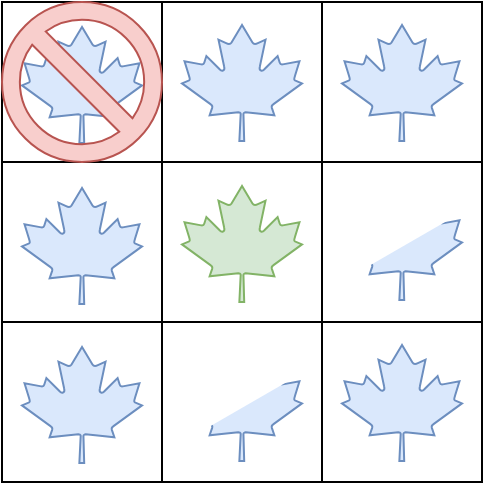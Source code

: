 <mxfile version="20.3.0" type="device"><diagram id="DVwVEZrvMw7yiLihRrlf" name="Page-1"><mxGraphModel dx="483" dy="298" grid="1" gridSize="10" guides="1" tooltips="1" connect="1" arrows="1" fold="1" page="1" pageScale="1" pageWidth="827" pageHeight="1169" math="0" shadow="0"><root><mxCell id="0"/><mxCell id="1" parent="0"/><mxCell id="dSlPVsA8lZX2Q1ULua-c-1" value="" style="whiteSpace=wrap;html=1;aspect=fixed;" parent="1" vertex="1"><mxGeometry x="240" y="160" width="80" height="80" as="geometry"/></mxCell><mxCell id="dSlPVsA8lZX2Q1ULua-c-11" value="" style="whiteSpace=wrap;html=1;aspect=fixed;" parent="1" vertex="1"><mxGeometry x="160" y="160" width="80" height="80" as="geometry"/></mxCell><mxCell id="dSlPVsA8lZX2Q1ULua-c-12" value="" style="whiteSpace=wrap;html=1;aspect=fixed;" parent="1" vertex="1"><mxGeometry x="320" y="160" width="80" height="80" as="geometry"/></mxCell><mxCell id="dSlPVsA8lZX2Q1ULua-c-13" value="" style="whiteSpace=wrap;html=1;aspect=fixed;" parent="1" vertex="1"><mxGeometry x="240" y="240" width="80" height="80" as="geometry"/></mxCell><mxCell id="dSlPVsA8lZX2Q1ULua-c-14" value="" style="whiteSpace=wrap;html=1;aspect=fixed;" parent="1" vertex="1"><mxGeometry x="160" y="240" width="80" height="80" as="geometry"/></mxCell><mxCell id="dSlPVsA8lZX2Q1ULua-c-15" value="" style="whiteSpace=wrap;html=1;aspect=fixed;" parent="1" vertex="1"><mxGeometry x="320" y="240" width="80" height="80" as="geometry"/></mxCell><mxCell id="dSlPVsA8lZX2Q1ULua-c-16" value="" style="whiteSpace=wrap;html=1;aspect=fixed;" parent="1" vertex="1"><mxGeometry x="240" y="320" width="80" height="80" as="geometry"/></mxCell><mxCell id="dSlPVsA8lZX2Q1ULua-c-17" value="" style="whiteSpace=wrap;html=1;aspect=fixed;" parent="1" vertex="1"><mxGeometry x="160" y="320" width="80" height="80" as="geometry"/></mxCell><mxCell id="dSlPVsA8lZX2Q1ULua-c-18" value="" style="whiteSpace=wrap;html=1;aspect=fixed;" parent="1" vertex="1"><mxGeometry x="320" y="320" width="80" height="80" as="geometry"/></mxCell><mxCell id="dSlPVsA8lZX2Q1ULua-c-29" value="" style="shape=mxgraph.signs.nature.maple_leaf;html=1;pointerEvents=1;fillColor=#dae8fc;strokeColor=#6c8ebf;verticalLabelPosition=bottom;verticalAlign=top;align=center;sketch=0;" parent="1" vertex="1"><mxGeometry x="330" y="251" width="60" height="58" as="geometry"/></mxCell><mxCell id="dSlPVsA8lZX2Q1ULua-c-30" value="" style="shape=mxgraph.signs.nature.maple_leaf;html=1;pointerEvents=1;fillColor=#dae8fc;strokeColor=#6c8ebf;verticalLabelPosition=bottom;verticalAlign=top;align=center;sketch=0;" parent="1" vertex="1"><mxGeometry x="170" y="253" width="60" height="58" as="geometry"/></mxCell><mxCell id="dSlPVsA8lZX2Q1ULua-c-31" value="" style="shape=mxgraph.signs.nature.maple_leaf;html=1;pointerEvents=1;fillColor=#d5e8d4;strokeColor=#82b366;verticalLabelPosition=bottom;verticalAlign=top;align=center;sketch=0;" parent="1" vertex="1"><mxGeometry x="250" y="252" width="60" height="58" as="geometry"/></mxCell><mxCell id="dSlPVsA8lZX2Q1ULua-c-32" value="" style="shape=mxgraph.signs.nature.maple_leaf;html=1;pointerEvents=1;fillColor=#dae8fc;strokeColor=#6c8ebf;verticalLabelPosition=bottom;verticalAlign=top;align=center;sketch=0;" parent="1" vertex="1"><mxGeometry x="330" y="171.5" width="60" height="58" as="geometry"/></mxCell><mxCell id="dSlPVsA8lZX2Q1ULua-c-33" value="" style="shape=mxgraph.signs.nature.maple_leaf;html=1;pointerEvents=1;fillColor=#dae8fc;strokeColor=#6c8ebf;verticalLabelPosition=bottom;verticalAlign=top;align=center;sketch=0;" parent="1" vertex="1"><mxGeometry x="170" y="172.5" width="60" height="58" as="geometry"/></mxCell><mxCell id="dSlPVsA8lZX2Q1ULua-c-34" value="" style="shape=mxgraph.signs.nature.maple_leaf;html=1;pointerEvents=1;fillColor=#dae8fc;strokeColor=#6c8ebf;verticalLabelPosition=bottom;verticalAlign=top;align=center;sketch=0;" parent="1" vertex="1"><mxGeometry x="250" y="171.5" width="60" height="58" as="geometry"/></mxCell><mxCell id="dSlPVsA8lZX2Q1ULua-c-35" value="" style="shape=mxgraph.signs.nature.maple_leaf;html=1;pointerEvents=1;fillColor=#dae8fc;strokeColor=#6c8ebf;verticalLabelPosition=bottom;verticalAlign=top;align=center;sketch=0;" parent="1" vertex="1"><mxGeometry x="330" y="331.5" width="60" height="58" as="geometry"/></mxCell><mxCell id="dSlPVsA8lZX2Q1ULua-c-36" value="" style="shape=mxgraph.signs.nature.maple_leaf;html=1;pointerEvents=1;fillColor=#dae8fc;strokeColor=#6c8ebf;verticalLabelPosition=bottom;verticalAlign=top;align=center;sketch=0;" parent="1" vertex="1"><mxGeometry x="170" y="332.5" width="60" height="58" as="geometry"/></mxCell><mxCell id="dSlPVsA8lZX2Q1ULua-c-37" value="" style="shape=mxgraph.signs.nature.maple_leaf;html=1;pointerEvents=1;fillColor=#dae8fc;strokeColor=#6c8ebf;verticalLabelPosition=bottom;verticalAlign=top;align=center;sketch=0;" parent="1" vertex="1"><mxGeometry x="250" y="331.5" width="60" height="58" as="geometry"/></mxCell><mxCell id="dSlPVsA8lZX2Q1ULua-c-38" value="" style="shape=mxgraph.signs.safety.no;html=1;pointerEvents=1;fillColor=#f8cecc;strokeColor=#b85450;verticalLabelPosition=bottom;verticalAlign=top;align=center;sketch=0;" parent="1" vertex="1"><mxGeometry x="160" y="160" width="80" height="80" as="geometry"/></mxCell><mxCell id="uY5cvVULMQJ5ewLRaGFq-6" value="" style="rounded=1;whiteSpace=wrap;html=1;rotation=-30;strokeColor=none;" vertex="1" parent="1"><mxGeometry x="245" y="333.5" width="60" height="30" as="geometry"/></mxCell><mxCell id="uY5cvVULMQJ5ewLRaGFq-8" value="" style="rounded=1;whiteSpace=wrap;html=1;rotation=-30;strokeColor=none;" vertex="1" parent="1"><mxGeometry x="325" y="253" width="60" height="30" as="geometry"/></mxCell></root></mxGraphModel></diagram></mxfile>